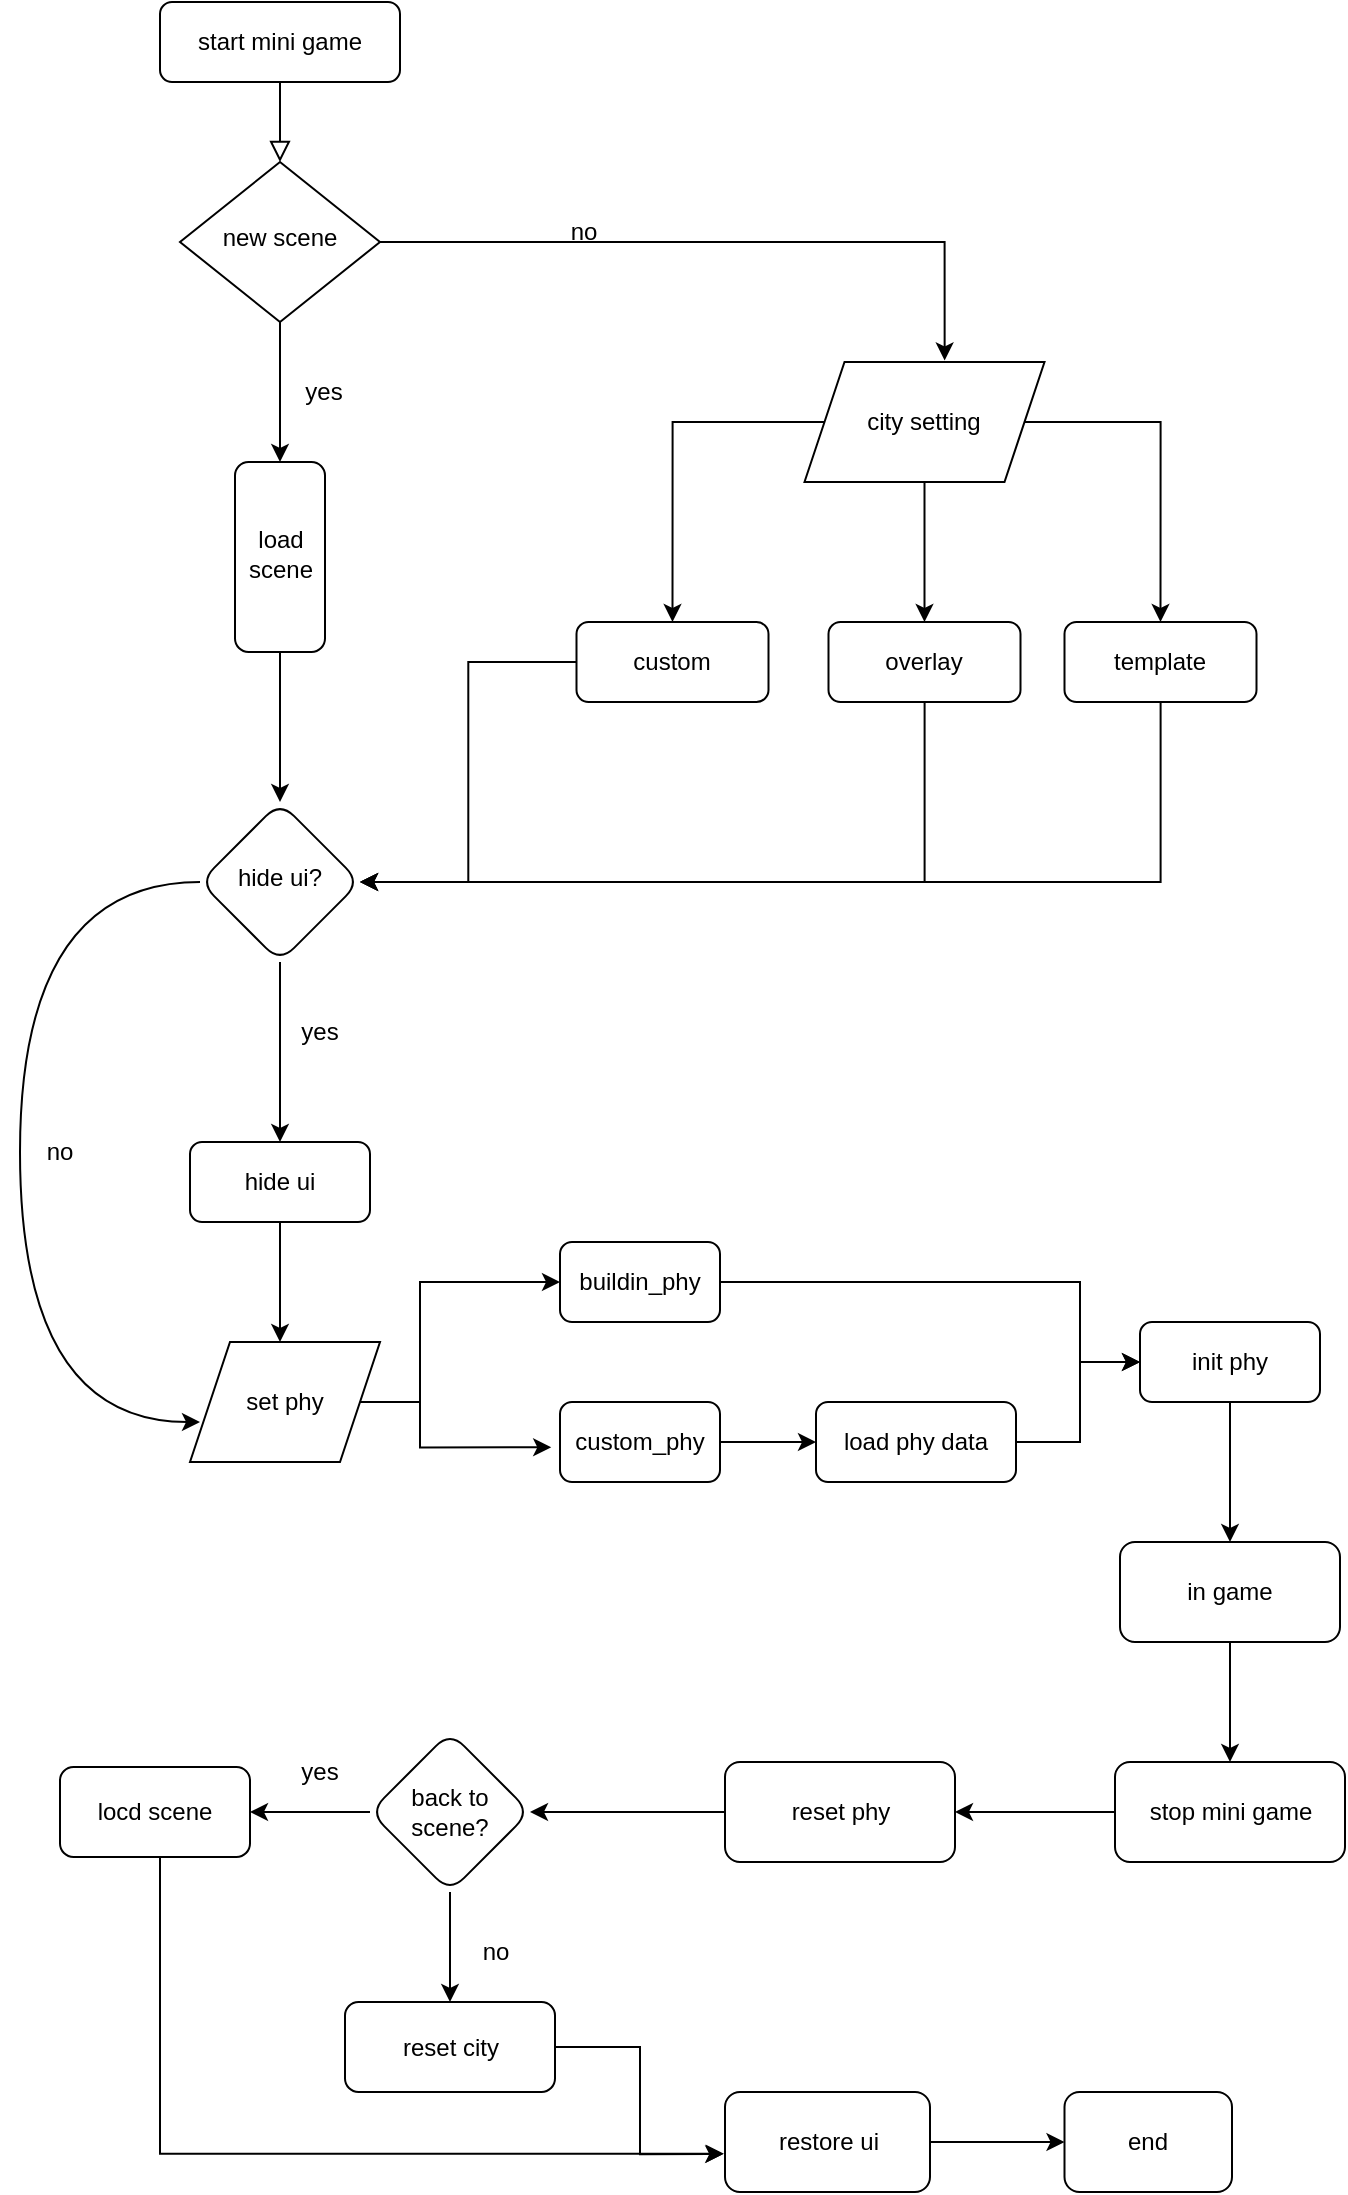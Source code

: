 <mxfile version="22.1.15" type="github">
  <diagram id="C5RBs43oDa-KdzZeNtuy" name="Page-1">
    <mxGraphModel dx="891" dy="469" grid="1" gridSize="10" guides="1" tooltips="1" connect="1" arrows="1" fold="1" page="1" pageScale="1" pageWidth="827" pageHeight="1169" math="0" shadow="0">
      <root>
        <mxCell id="WIyWlLk6GJQsqaUBKTNV-0" />
        <mxCell id="WIyWlLk6GJQsqaUBKTNV-1" parent="WIyWlLk6GJQsqaUBKTNV-0" />
        <mxCell id="WIyWlLk6GJQsqaUBKTNV-2" value="" style="rounded=0;html=1;jettySize=auto;orthogonalLoop=1;fontSize=11;endArrow=block;endFill=0;endSize=8;strokeWidth=1;shadow=0;labelBackgroundColor=none;edgeStyle=orthogonalEdgeStyle;" parent="WIyWlLk6GJQsqaUBKTNV-1" source="WIyWlLk6GJQsqaUBKTNV-3" target="WIyWlLk6GJQsqaUBKTNV-6" edge="1">
          <mxGeometry relative="1" as="geometry" />
        </mxCell>
        <mxCell id="WIyWlLk6GJQsqaUBKTNV-3" value="start mini game" style="rounded=1;whiteSpace=wrap;html=1;fontSize=12;glass=0;strokeWidth=1;shadow=0;" parent="WIyWlLk6GJQsqaUBKTNV-1" vertex="1">
          <mxGeometry x="150" y="30" width="120" height="40" as="geometry" />
        </mxCell>
        <mxCell id="S0B92UTvt-ZNT43mBFyP-5" value="" style="edgeStyle=orthogonalEdgeStyle;rounded=0;orthogonalLoop=1;jettySize=auto;html=1;" edge="1" parent="WIyWlLk6GJQsqaUBKTNV-1" source="WIyWlLk6GJQsqaUBKTNV-6" target="S0B92UTvt-ZNT43mBFyP-4">
          <mxGeometry relative="1" as="geometry" />
        </mxCell>
        <mxCell id="S0B92UTvt-ZNT43mBFyP-14" style="edgeStyle=orthogonalEdgeStyle;rounded=0;orthogonalLoop=1;jettySize=auto;html=1;entryX=0.584;entryY=-0.013;entryDx=0;entryDy=0;entryPerimeter=0;" edge="1" parent="WIyWlLk6GJQsqaUBKTNV-1" source="WIyWlLk6GJQsqaUBKTNV-6" target="S0B92UTvt-ZNT43mBFyP-10">
          <mxGeometry relative="1" as="geometry">
            <mxPoint x="542.25" y="160" as="targetPoint" />
          </mxGeometry>
        </mxCell>
        <mxCell id="WIyWlLk6GJQsqaUBKTNV-6" value="new scene" style="rhombus;whiteSpace=wrap;html=1;shadow=0;fontFamily=Helvetica;fontSize=12;align=center;strokeWidth=1;spacing=6;spacingTop=-4;" parent="WIyWlLk6GJQsqaUBKTNV-1" vertex="1">
          <mxGeometry x="160" y="110" width="100" height="80" as="geometry" />
        </mxCell>
        <mxCell id="S0B92UTvt-ZNT43mBFyP-68" style="edgeStyle=orthogonalEdgeStyle;rounded=0;orthogonalLoop=1;jettySize=auto;html=1;entryX=0.5;entryY=0;entryDx=0;entryDy=0;" edge="1" parent="WIyWlLk6GJQsqaUBKTNV-1" source="S0B92UTvt-ZNT43mBFyP-4" target="S0B92UTvt-ZNT43mBFyP-21">
          <mxGeometry relative="1" as="geometry" />
        </mxCell>
        <mxCell id="S0B92UTvt-ZNT43mBFyP-4" value="load scene" style="rounded=1;whiteSpace=wrap;html=1;shadow=0;strokeWidth=1;spacing=6;spacingTop=-4;direction=south;" vertex="1" parent="WIyWlLk6GJQsqaUBKTNV-1">
          <mxGeometry x="187.5" y="260" width="45" height="95" as="geometry" />
        </mxCell>
        <mxCell id="S0B92UTvt-ZNT43mBFyP-9" value="yes" style="text;html=1;strokeColor=none;fillColor=none;align=center;verticalAlign=middle;whiteSpace=wrap;rounded=0;" vertex="1" parent="WIyWlLk6GJQsqaUBKTNV-1">
          <mxGeometry x="202.25" y="210" width="60" height="30" as="geometry" />
        </mxCell>
        <mxCell id="S0B92UTvt-ZNT43mBFyP-15" style="edgeStyle=orthogonalEdgeStyle;rounded=0;orthogonalLoop=1;jettySize=auto;html=1;entryX=0.5;entryY=0;entryDx=0;entryDy=0;" edge="1" parent="WIyWlLk6GJQsqaUBKTNV-1" source="S0B92UTvt-ZNT43mBFyP-10" target="S0B92UTvt-ZNT43mBFyP-11">
          <mxGeometry relative="1" as="geometry" />
        </mxCell>
        <mxCell id="S0B92UTvt-ZNT43mBFyP-17" style="edgeStyle=orthogonalEdgeStyle;rounded=0;orthogonalLoop=1;jettySize=auto;html=1;exitX=1;exitY=0.5;exitDx=0;exitDy=0;entryX=0.5;entryY=0;entryDx=0;entryDy=0;" edge="1" parent="WIyWlLk6GJQsqaUBKTNV-1" source="S0B92UTvt-ZNT43mBFyP-10" target="S0B92UTvt-ZNT43mBFyP-13">
          <mxGeometry relative="1" as="geometry" />
        </mxCell>
        <mxCell id="S0B92UTvt-ZNT43mBFyP-46" style="edgeStyle=orthogonalEdgeStyle;rounded=0;orthogonalLoop=1;jettySize=auto;html=1;entryX=0.5;entryY=0;entryDx=0;entryDy=0;" edge="1" parent="WIyWlLk6GJQsqaUBKTNV-1" source="S0B92UTvt-ZNT43mBFyP-10" target="S0B92UTvt-ZNT43mBFyP-12">
          <mxGeometry relative="1" as="geometry" />
        </mxCell>
        <mxCell id="S0B92UTvt-ZNT43mBFyP-10" value="city setting" style="shape=parallelogram;perimeter=parallelogramPerimeter;whiteSpace=wrap;html=1;fixedSize=1;" vertex="1" parent="WIyWlLk6GJQsqaUBKTNV-1">
          <mxGeometry x="472.25" y="210" width="120" height="60" as="geometry" />
        </mxCell>
        <mxCell id="S0B92UTvt-ZNT43mBFyP-23" style="edgeStyle=orthogonalEdgeStyle;rounded=0;orthogonalLoop=1;jettySize=auto;html=1;entryX=1;entryY=0.5;entryDx=0;entryDy=0;" edge="1" parent="WIyWlLk6GJQsqaUBKTNV-1" source="S0B92UTvt-ZNT43mBFyP-11" target="S0B92UTvt-ZNT43mBFyP-21">
          <mxGeometry relative="1" as="geometry" />
        </mxCell>
        <mxCell id="S0B92UTvt-ZNT43mBFyP-11" value="custom" style="rounded=1;whiteSpace=wrap;html=1;" vertex="1" parent="WIyWlLk6GJQsqaUBKTNV-1">
          <mxGeometry x="358.25" y="340" width="96" height="40" as="geometry" />
        </mxCell>
        <mxCell id="S0B92UTvt-ZNT43mBFyP-69" style="edgeStyle=orthogonalEdgeStyle;rounded=0;orthogonalLoop=1;jettySize=auto;html=1;entryX=1;entryY=0.5;entryDx=0;entryDy=0;" edge="1" parent="WIyWlLk6GJQsqaUBKTNV-1" source="S0B92UTvt-ZNT43mBFyP-12" target="S0B92UTvt-ZNT43mBFyP-21">
          <mxGeometry relative="1" as="geometry">
            <Array as="points">
              <mxPoint x="532" y="470" />
            </Array>
          </mxGeometry>
        </mxCell>
        <mxCell id="S0B92UTvt-ZNT43mBFyP-12" value="overlay" style="rounded=1;whiteSpace=wrap;html=1;" vertex="1" parent="WIyWlLk6GJQsqaUBKTNV-1">
          <mxGeometry x="484.25" y="340" width="96" height="40" as="geometry" />
        </mxCell>
        <mxCell id="S0B92UTvt-ZNT43mBFyP-70" style="edgeStyle=orthogonalEdgeStyle;rounded=0;orthogonalLoop=1;jettySize=auto;html=1;entryX=1;entryY=0.5;entryDx=0;entryDy=0;" edge="1" parent="WIyWlLk6GJQsqaUBKTNV-1" source="S0B92UTvt-ZNT43mBFyP-13" target="S0B92UTvt-ZNT43mBFyP-21">
          <mxGeometry relative="1" as="geometry">
            <Array as="points">
              <mxPoint x="650" y="470" />
            </Array>
          </mxGeometry>
        </mxCell>
        <mxCell id="S0B92UTvt-ZNT43mBFyP-13" value="template" style="rounded=1;whiteSpace=wrap;html=1;" vertex="1" parent="WIyWlLk6GJQsqaUBKTNV-1">
          <mxGeometry x="602.25" y="340" width="96" height="40" as="geometry" />
        </mxCell>
        <mxCell id="S0B92UTvt-ZNT43mBFyP-31" value="" style="edgeStyle=orthogonalEdgeStyle;rounded=0;orthogonalLoop=1;jettySize=auto;html=1;entryX=0.5;entryY=0;entryDx=0;entryDy=0;" edge="1" parent="WIyWlLk6GJQsqaUBKTNV-1" source="S0B92UTvt-ZNT43mBFyP-21" target="S0B92UTvt-ZNT43mBFyP-33">
          <mxGeometry relative="1" as="geometry">
            <mxPoint x="210" y="620" as="targetPoint" />
          </mxGeometry>
        </mxCell>
        <mxCell id="S0B92UTvt-ZNT43mBFyP-38" style="edgeStyle=orthogonalEdgeStyle;rounded=0;orthogonalLoop=1;jettySize=auto;html=1;movable=1;resizable=1;rotatable=1;deletable=1;editable=1;locked=0;connectable=1;curved=1;entryX=0;entryY=0.5;entryDx=0;entryDy=0;exitX=0;exitY=0.5;exitDx=0;exitDy=0;" edge="1" parent="WIyWlLk6GJQsqaUBKTNV-1" source="S0B92UTvt-ZNT43mBFyP-21">
          <mxGeometry relative="1" as="geometry">
            <mxPoint x="170" y="740" as="targetPoint" />
            <Array as="points">
              <mxPoint x="80" y="470" />
              <mxPoint x="80" y="740" />
            </Array>
          </mxGeometry>
        </mxCell>
        <mxCell id="S0B92UTvt-ZNT43mBFyP-21" value="hide ui?" style="rhombus;whiteSpace=wrap;html=1;rounded=1;shadow=0;strokeWidth=1;spacing=6;spacingTop=-4;" vertex="1" parent="WIyWlLk6GJQsqaUBKTNV-1">
          <mxGeometry x="170" y="430" width="80" height="80" as="geometry" />
        </mxCell>
        <mxCell id="S0B92UTvt-ZNT43mBFyP-29" value="no" style="text;html=1;strokeColor=none;fillColor=none;align=center;verticalAlign=middle;whiteSpace=wrap;rounded=0;" vertex="1" parent="WIyWlLk6GJQsqaUBKTNV-1">
          <mxGeometry x="332.25" y="130" width="60" height="30" as="geometry" />
        </mxCell>
        <mxCell id="S0B92UTvt-ZNT43mBFyP-32" value="yes" style="text;html=1;strokeColor=none;fillColor=none;align=center;verticalAlign=middle;whiteSpace=wrap;rounded=0;" vertex="1" parent="WIyWlLk6GJQsqaUBKTNV-1">
          <mxGeometry x="200" y="530" width="60" height="30" as="geometry" />
        </mxCell>
        <mxCell id="S0B92UTvt-ZNT43mBFyP-37" value="" style="edgeStyle=orthogonalEdgeStyle;rounded=0;orthogonalLoop=1;jettySize=auto;html=1;" edge="1" parent="WIyWlLk6GJQsqaUBKTNV-1" source="S0B92UTvt-ZNT43mBFyP-33">
          <mxGeometry relative="1" as="geometry">
            <mxPoint x="210" y="700" as="targetPoint" />
          </mxGeometry>
        </mxCell>
        <mxCell id="S0B92UTvt-ZNT43mBFyP-33" value="hide ui" style="rounded=1;whiteSpace=wrap;html=1;" vertex="1" parent="WIyWlLk6GJQsqaUBKTNV-1">
          <mxGeometry x="165" y="600" width="90" height="40" as="geometry" />
        </mxCell>
        <mxCell id="S0B92UTvt-ZNT43mBFyP-39" value="no" style="text;html=1;strokeColor=none;fillColor=none;align=center;verticalAlign=middle;whiteSpace=wrap;rounded=0;" vertex="1" parent="WIyWlLk6GJQsqaUBKTNV-1">
          <mxGeometry x="70" y="590" width="60" height="30" as="geometry" />
        </mxCell>
        <mxCell id="S0B92UTvt-ZNT43mBFyP-49" style="edgeStyle=orthogonalEdgeStyle;rounded=0;orthogonalLoop=1;jettySize=auto;html=1;entryX=0;entryY=0.5;entryDx=0;entryDy=0;" edge="1" parent="WIyWlLk6GJQsqaUBKTNV-1" source="S0B92UTvt-ZNT43mBFyP-40" target="S0B92UTvt-ZNT43mBFyP-47">
          <mxGeometry relative="1" as="geometry">
            <mxPoint x="290" y="670" as="targetPoint" />
            <Array as="points">
              <mxPoint x="280" y="730" />
              <mxPoint x="280" y="670" />
            </Array>
          </mxGeometry>
        </mxCell>
        <mxCell id="S0B92UTvt-ZNT43mBFyP-40" value="set phy" style="shape=parallelogram;perimeter=parallelogramPerimeter;whiteSpace=wrap;html=1;fixedSize=1;" vertex="1" parent="WIyWlLk6GJQsqaUBKTNV-1">
          <mxGeometry x="165" y="700" width="95" height="60" as="geometry" />
        </mxCell>
        <mxCell id="S0B92UTvt-ZNT43mBFyP-54" style="edgeStyle=orthogonalEdgeStyle;rounded=0;orthogonalLoop=1;jettySize=auto;html=1;entryX=0;entryY=0.5;entryDx=0;entryDy=0;" edge="1" parent="WIyWlLk6GJQsqaUBKTNV-1" source="S0B92UTvt-ZNT43mBFyP-47" target="S0B92UTvt-ZNT43mBFyP-53">
          <mxGeometry relative="1" as="geometry">
            <Array as="points">
              <mxPoint x="610" y="670" />
              <mxPoint x="610" y="710" />
            </Array>
          </mxGeometry>
        </mxCell>
        <mxCell id="S0B92UTvt-ZNT43mBFyP-47" value="buildin_phy" style="rounded=1;whiteSpace=wrap;html=1;" vertex="1" parent="WIyWlLk6GJQsqaUBKTNV-1">
          <mxGeometry x="350" y="650" width="80" height="40" as="geometry" />
        </mxCell>
        <mxCell id="S0B92UTvt-ZNT43mBFyP-52" style="edgeStyle=orthogonalEdgeStyle;rounded=0;orthogonalLoop=1;jettySize=auto;html=1;entryX=0;entryY=0.5;entryDx=0;entryDy=0;" edge="1" parent="WIyWlLk6GJQsqaUBKTNV-1" source="S0B92UTvt-ZNT43mBFyP-48" target="S0B92UTvt-ZNT43mBFyP-51">
          <mxGeometry relative="1" as="geometry" />
        </mxCell>
        <mxCell id="S0B92UTvt-ZNT43mBFyP-48" value="custom_phy" style="rounded=1;whiteSpace=wrap;html=1;" vertex="1" parent="WIyWlLk6GJQsqaUBKTNV-1">
          <mxGeometry x="350" y="730" width="80" height="40" as="geometry" />
        </mxCell>
        <mxCell id="S0B92UTvt-ZNT43mBFyP-50" style="edgeStyle=orthogonalEdgeStyle;rounded=0;orthogonalLoop=1;jettySize=auto;html=1;entryX=-0.055;entryY=0.567;entryDx=0;entryDy=0;entryPerimeter=0;" edge="1" parent="WIyWlLk6GJQsqaUBKTNV-1" source="S0B92UTvt-ZNT43mBFyP-40" target="S0B92UTvt-ZNT43mBFyP-48">
          <mxGeometry relative="1" as="geometry">
            <Array as="points">
              <mxPoint x="280" y="730" />
              <mxPoint x="280" y="753" />
            </Array>
          </mxGeometry>
        </mxCell>
        <mxCell id="S0B92UTvt-ZNT43mBFyP-55" style="edgeStyle=orthogonalEdgeStyle;rounded=0;orthogonalLoop=1;jettySize=auto;html=1;entryX=0;entryY=0.5;entryDx=0;entryDy=0;" edge="1" parent="WIyWlLk6GJQsqaUBKTNV-1" source="S0B92UTvt-ZNT43mBFyP-51" target="S0B92UTvt-ZNT43mBFyP-53">
          <mxGeometry relative="1" as="geometry">
            <Array as="points">
              <mxPoint x="610" y="750" />
              <mxPoint x="610" y="710" />
            </Array>
          </mxGeometry>
        </mxCell>
        <mxCell id="S0B92UTvt-ZNT43mBFyP-51" value="load phy data" style="rounded=1;whiteSpace=wrap;html=1;" vertex="1" parent="WIyWlLk6GJQsqaUBKTNV-1">
          <mxGeometry x="478" y="730" width="100" height="40" as="geometry" />
        </mxCell>
        <mxCell id="S0B92UTvt-ZNT43mBFyP-57" style="edgeStyle=orthogonalEdgeStyle;rounded=0;orthogonalLoop=1;jettySize=auto;html=1;entryX=0.5;entryY=0;entryDx=0;entryDy=0;" edge="1" parent="WIyWlLk6GJQsqaUBKTNV-1" source="S0B92UTvt-ZNT43mBFyP-53" target="S0B92UTvt-ZNT43mBFyP-56">
          <mxGeometry relative="1" as="geometry" />
        </mxCell>
        <mxCell id="S0B92UTvt-ZNT43mBFyP-53" value="init phy" style="rounded=1;whiteSpace=wrap;html=1;" vertex="1" parent="WIyWlLk6GJQsqaUBKTNV-1">
          <mxGeometry x="640" y="690" width="90" height="40" as="geometry" />
        </mxCell>
        <mxCell id="S0B92UTvt-ZNT43mBFyP-59" value="" style="edgeStyle=orthogonalEdgeStyle;rounded=0;orthogonalLoop=1;jettySize=auto;html=1;" edge="1" parent="WIyWlLk6GJQsqaUBKTNV-1" source="S0B92UTvt-ZNT43mBFyP-56" target="S0B92UTvt-ZNT43mBFyP-58">
          <mxGeometry relative="1" as="geometry" />
        </mxCell>
        <mxCell id="S0B92UTvt-ZNT43mBFyP-56" value="in game" style="rounded=1;whiteSpace=wrap;html=1;" vertex="1" parent="WIyWlLk6GJQsqaUBKTNV-1">
          <mxGeometry x="630" y="800" width="110" height="50" as="geometry" />
        </mxCell>
        <mxCell id="S0B92UTvt-ZNT43mBFyP-63" value="" style="edgeStyle=orthogonalEdgeStyle;rounded=0;orthogonalLoop=1;jettySize=auto;html=1;" edge="1" parent="WIyWlLk6GJQsqaUBKTNV-1" source="S0B92UTvt-ZNT43mBFyP-58" target="S0B92UTvt-ZNT43mBFyP-62">
          <mxGeometry relative="1" as="geometry" />
        </mxCell>
        <mxCell id="S0B92UTvt-ZNT43mBFyP-58" value="stop mini game" style="whiteSpace=wrap;html=1;rounded=1;" vertex="1" parent="WIyWlLk6GJQsqaUBKTNV-1">
          <mxGeometry x="627.5" y="910" width="115" height="50" as="geometry" />
        </mxCell>
        <mxCell id="S0B92UTvt-ZNT43mBFyP-65" value="" style="edgeStyle=orthogonalEdgeStyle;rounded=0;orthogonalLoop=1;jettySize=auto;html=1;" edge="1" parent="WIyWlLk6GJQsqaUBKTNV-1" source="S0B92UTvt-ZNT43mBFyP-62" target="S0B92UTvt-ZNT43mBFyP-64">
          <mxGeometry relative="1" as="geometry" />
        </mxCell>
        <mxCell id="S0B92UTvt-ZNT43mBFyP-62" value="reset phy" style="whiteSpace=wrap;html=1;rounded=1;" vertex="1" parent="WIyWlLk6GJQsqaUBKTNV-1">
          <mxGeometry x="432.5" y="910" width="115" height="50" as="geometry" />
        </mxCell>
        <mxCell id="S0B92UTvt-ZNT43mBFyP-67" value="" style="edgeStyle=orthogonalEdgeStyle;rounded=0;orthogonalLoop=1;jettySize=auto;html=1;" edge="1" parent="WIyWlLk6GJQsqaUBKTNV-1" source="S0B92UTvt-ZNT43mBFyP-64" target="S0B92UTvt-ZNT43mBFyP-66">
          <mxGeometry relative="1" as="geometry" />
        </mxCell>
        <mxCell id="S0B92UTvt-ZNT43mBFyP-73" value="" style="edgeStyle=orthogonalEdgeStyle;rounded=0;orthogonalLoop=1;jettySize=auto;html=1;" edge="1" parent="WIyWlLk6GJQsqaUBKTNV-1" source="S0B92UTvt-ZNT43mBFyP-64" target="S0B92UTvt-ZNT43mBFyP-72">
          <mxGeometry relative="1" as="geometry" />
        </mxCell>
        <mxCell id="S0B92UTvt-ZNT43mBFyP-64" value="back to scene?" style="rhombus;whiteSpace=wrap;html=1;rounded=1;" vertex="1" parent="WIyWlLk6GJQsqaUBKTNV-1">
          <mxGeometry x="255" y="895" width="80" height="80" as="geometry" />
        </mxCell>
        <mxCell id="S0B92UTvt-ZNT43mBFyP-66" value="locd scene" style="whiteSpace=wrap;html=1;rounded=1;" vertex="1" parent="WIyWlLk6GJQsqaUBKTNV-1">
          <mxGeometry x="100" y="912.5" width="95" height="45" as="geometry" />
        </mxCell>
        <mxCell id="S0B92UTvt-ZNT43mBFyP-72" value="reset city" style="whiteSpace=wrap;html=1;rounded=1;" vertex="1" parent="WIyWlLk6GJQsqaUBKTNV-1">
          <mxGeometry x="242.5" y="1030" width="105" height="45" as="geometry" />
        </mxCell>
        <mxCell id="S0B92UTvt-ZNT43mBFyP-75" value="yes" style="text;html=1;strokeColor=none;fillColor=none;align=center;verticalAlign=middle;whiteSpace=wrap;rounded=0;" vertex="1" parent="WIyWlLk6GJQsqaUBKTNV-1">
          <mxGeometry x="200" y="900" width="60" height="30" as="geometry" />
        </mxCell>
        <mxCell id="S0B92UTvt-ZNT43mBFyP-76" value="no" style="text;html=1;strokeColor=none;fillColor=none;align=center;verticalAlign=middle;whiteSpace=wrap;rounded=0;" vertex="1" parent="WIyWlLk6GJQsqaUBKTNV-1">
          <mxGeometry x="287.5" y="990" width="60" height="30" as="geometry" />
        </mxCell>
        <mxCell id="S0B92UTvt-ZNT43mBFyP-84" value="" style="edgeStyle=orthogonalEdgeStyle;rounded=0;orthogonalLoop=1;jettySize=auto;html=1;" edge="1" parent="WIyWlLk6GJQsqaUBKTNV-1" source="S0B92UTvt-ZNT43mBFyP-77" target="S0B92UTvt-ZNT43mBFyP-83">
          <mxGeometry relative="1" as="geometry" />
        </mxCell>
        <mxCell id="S0B92UTvt-ZNT43mBFyP-77" value="restore ui" style="rounded=1;whiteSpace=wrap;html=1;" vertex="1" parent="WIyWlLk6GJQsqaUBKTNV-1">
          <mxGeometry x="432.5" y="1075" width="102.5" height="50" as="geometry" />
        </mxCell>
        <mxCell id="S0B92UTvt-ZNT43mBFyP-80" style="edgeStyle=orthogonalEdgeStyle;rounded=0;orthogonalLoop=1;jettySize=auto;html=1;entryX=-0.005;entryY=0.617;entryDx=0;entryDy=0;entryPerimeter=0;" edge="1" parent="WIyWlLk6GJQsqaUBKTNV-1" source="S0B92UTvt-ZNT43mBFyP-66" target="S0B92UTvt-ZNT43mBFyP-77">
          <mxGeometry relative="1" as="geometry">
            <Array as="points">
              <mxPoint x="150" y="1106" />
            </Array>
          </mxGeometry>
        </mxCell>
        <mxCell id="S0B92UTvt-ZNT43mBFyP-81" style="edgeStyle=orthogonalEdgeStyle;rounded=0;orthogonalLoop=1;jettySize=auto;html=1;entryX=-0.009;entryY=0.621;entryDx=0;entryDy=0;entryPerimeter=0;" edge="1" parent="WIyWlLk6GJQsqaUBKTNV-1" source="S0B92UTvt-ZNT43mBFyP-72" target="S0B92UTvt-ZNT43mBFyP-77">
          <mxGeometry relative="1" as="geometry" />
        </mxCell>
        <mxCell id="S0B92UTvt-ZNT43mBFyP-83" value="end" style="whiteSpace=wrap;html=1;rounded=1;" vertex="1" parent="WIyWlLk6GJQsqaUBKTNV-1">
          <mxGeometry x="602.25" y="1075" width="83.75" height="50" as="geometry" />
        </mxCell>
      </root>
    </mxGraphModel>
  </diagram>
</mxfile>
